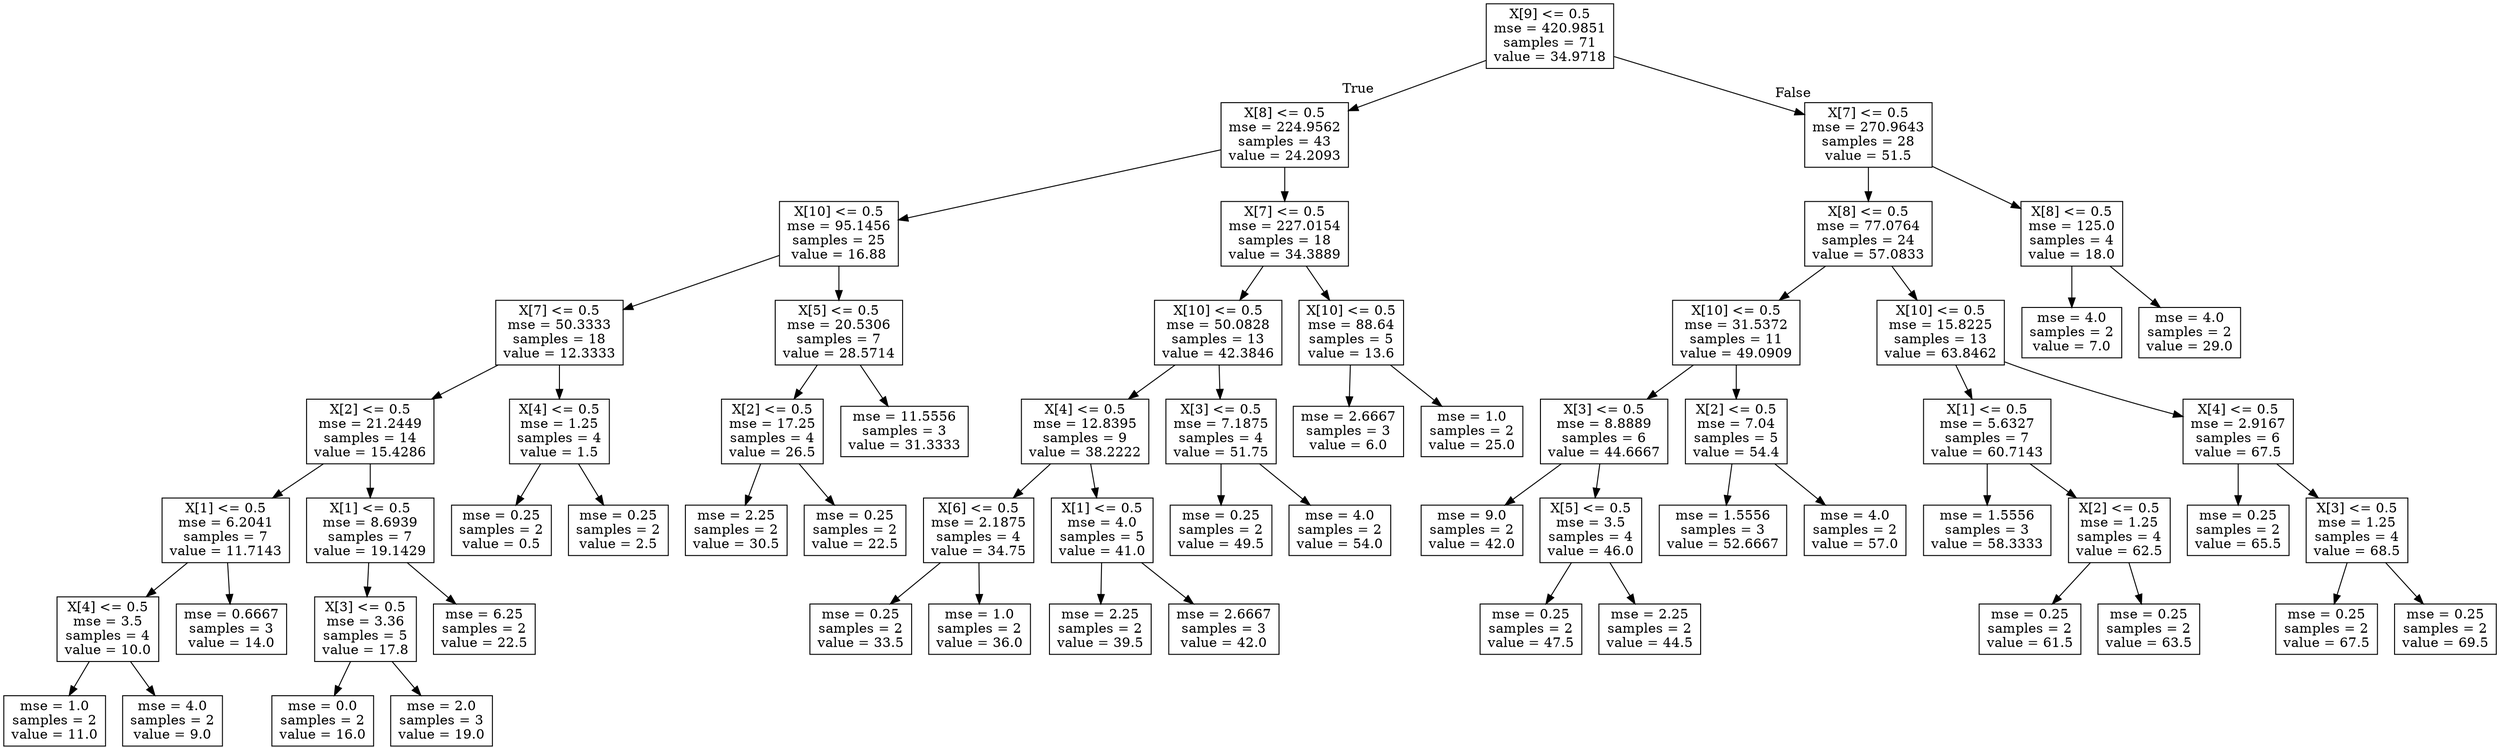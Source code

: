 digraph Tree {
node [shape=box] ;
0 [label="X[9] <= 0.5\nmse = 420.9851\nsamples = 71\nvalue = 34.9718"] ;
1 [label="X[8] <= 0.5\nmse = 224.9562\nsamples = 43\nvalue = 24.2093"] ;
0 -> 1 [labeldistance=2.5, labelangle=45, headlabel="True"] ;
2 [label="X[10] <= 0.5\nmse = 95.1456\nsamples = 25\nvalue = 16.88"] ;
1 -> 2 ;
3 [label="X[7] <= 0.5\nmse = 50.3333\nsamples = 18\nvalue = 12.3333"] ;
2 -> 3 ;
4 [label="X[2] <= 0.5\nmse = 21.2449\nsamples = 14\nvalue = 15.4286"] ;
3 -> 4 ;
5 [label="X[1] <= 0.5\nmse = 6.2041\nsamples = 7\nvalue = 11.7143"] ;
4 -> 5 ;
6 [label="X[4] <= 0.5\nmse = 3.5\nsamples = 4\nvalue = 10.0"] ;
5 -> 6 ;
7 [label="mse = 1.0\nsamples = 2\nvalue = 11.0"] ;
6 -> 7 ;
8 [label="mse = 4.0\nsamples = 2\nvalue = 9.0"] ;
6 -> 8 ;
9 [label="mse = 0.6667\nsamples = 3\nvalue = 14.0"] ;
5 -> 9 ;
10 [label="X[1] <= 0.5\nmse = 8.6939\nsamples = 7\nvalue = 19.1429"] ;
4 -> 10 ;
11 [label="X[3] <= 0.5\nmse = 3.36\nsamples = 5\nvalue = 17.8"] ;
10 -> 11 ;
12 [label="mse = 0.0\nsamples = 2\nvalue = 16.0"] ;
11 -> 12 ;
13 [label="mse = 2.0\nsamples = 3\nvalue = 19.0"] ;
11 -> 13 ;
14 [label="mse = 6.25\nsamples = 2\nvalue = 22.5"] ;
10 -> 14 ;
15 [label="X[4] <= 0.5\nmse = 1.25\nsamples = 4\nvalue = 1.5"] ;
3 -> 15 ;
16 [label="mse = 0.25\nsamples = 2\nvalue = 0.5"] ;
15 -> 16 ;
17 [label="mse = 0.25\nsamples = 2\nvalue = 2.5"] ;
15 -> 17 ;
18 [label="X[5] <= 0.5\nmse = 20.5306\nsamples = 7\nvalue = 28.5714"] ;
2 -> 18 ;
19 [label="X[2] <= 0.5\nmse = 17.25\nsamples = 4\nvalue = 26.5"] ;
18 -> 19 ;
20 [label="mse = 2.25\nsamples = 2\nvalue = 30.5"] ;
19 -> 20 ;
21 [label="mse = 0.25\nsamples = 2\nvalue = 22.5"] ;
19 -> 21 ;
22 [label="mse = 11.5556\nsamples = 3\nvalue = 31.3333"] ;
18 -> 22 ;
23 [label="X[7] <= 0.5\nmse = 227.0154\nsamples = 18\nvalue = 34.3889"] ;
1 -> 23 ;
24 [label="X[10] <= 0.5\nmse = 50.0828\nsamples = 13\nvalue = 42.3846"] ;
23 -> 24 ;
25 [label="X[4] <= 0.5\nmse = 12.8395\nsamples = 9\nvalue = 38.2222"] ;
24 -> 25 ;
26 [label="X[6] <= 0.5\nmse = 2.1875\nsamples = 4\nvalue = 34.75"] ;
25 -> 26 ;
27 [label="mse = 0.25\nsamples = 2\nvalue = 33.5"] ;
26 -> 27 ;
28 [label="mse = 1.0\nsamples = 2\nvalue = 36.0"] ;
26 -> 28 ;
29 [label="X[1] <= 0.5\nmse = 4.0\nsamples = 5\nvalue = 41.0"] ;
25 -> 29 ;
30 [label="mse = 2.25\nsamples = 2\nvalue = 39.5"] ;
29 -> 30 ;
31 [label="mse = 2.6667\nsamples = 3\nvalue = 42.0"] ;
29 -> 31 ;
32 [label="X[3] <= 0.5\nmse = 7.1875\nsamples = 4\nvalue = 51.75"] ;
24 -> 32 ;
33 [label="mse = 0.25\nsamples = 2\nvalue = 49.5"] ;
32 -> 33 ;
34 [label="mse = 4.0\nsamples = 2\nvalue = 54.0"] ;
32 -> 34 ;
35 [label="X[10] <= 0.5\nmse = 88.64\nsamples = 5\nvalue = 13.6"] ;
23 -> 35 ;
36 [label="mse = 2.6667\nsamples = 3\nvalue = 6.0"] ;
35 -> 36 ;
37 [label="mse = 1.0\nsamples = 2\nvalue = 25.0"] ;
35 -> 37 ;
38 [label="X[7] <= 0.5\nmse = 270.9643\nsamples = 28\nvalue = 51.5"] ;
0 -> 38 [labeldistance=2.5, labelangle=-45, headlabel="False"] ;
39 [label="X[8] <= 0.5\nmse = 77.0764\nsamples = 24\nvalue = 57.0833"] ;
38 -> 39 ;
40 [label="X[10] <= 0.5\nmse = 31.5372\nsamples = 11\nvalue = 49.0909"] ;
39 -> 40 ;
41 [label="X[3] <= 0.5\nmse = 8.8889\nsamples = 6\nvalue = 44.6667"] ;
40 -> 41 ;
42 [label="mse = 9.0\nsamples = 2\nvalue = 42.0"] ;
41 -> 42 ;
43 [label="X[5] <= 0.5\nmse = 3.5\nsamples = 4\nvalue = 46.0"] ;
41 -> 43 ;
44 [label="mse = 0.25\nsamples = 2\nvalue = 47.5"] ;
43 -> 44 ;
45 [label="mse = 2.25\nsamples = 2\nvalue = 44.5"] ;
43 -> 45 ;
46 [label="X[2] <= 0.5\nmse = 7.04\nsamples = 5\nvalue = 54.4"] ;
40 -> 46 ;
47 [label="mse = 1.5556\nsamples = 3\nvalue = 52.6667"] ;
46 -> 47 ;
48 [label="mse = 4.0\nsamples = 2\nvalue = 57.0"] ;
46 -> 48 ;
49 [label="X[10] <= 0.5\nmse = 15.8225\nsamples = 13\nvalue = 63.8462"] ;
39 -> 49 ;
50 [label="X[1] <= 0.5\nmse = 5.6327\nsamples = 7\nvalue = 60.7143"] ;
49 -> 50 ;
51 [label="mse = 1.5556\nsamples = 3\nvalue = 58.3333"] ;
50 -> 51 ;
52 [label="X[2] <= 0.5\nmse = 1.25\nsamples = 4\nvalue = 62.5"] ;
50 -> 52 ;
53 [label="mse = 0.25\nsamples = 2\nvalue = 61.5"] ;
52 -> 53 ;
54 [label="mse = 0.25\nsamples = 2\nvalue = 63.5"] ;
52 -> 54 ;
55 [label="X[4] <= 0.5\nmse = 2.9167\nsamples = 6\nvalue = 67.5"] ;
49 -> 55 ;
56 [label="mse = 0.25\nsamples = 2\nvalue = 65.5"] ;
55 -> 56 ;
57 [label="X[3] <= 0.5\nmse = 1.25\nsamples = 4\nvalue = 68.5"] ;
55 -> 57 ;
58 [label="mse = 0.25\nsamples = 2\nvalue = 67.5"] ;
57 -> 58 ;
59 [label="mse = 0.25\nsamples = 2\nvalue = 69.5"] ;
57 -> 59 ;
60 [label="X[8] <= 0.5\nmse = 125.0\nsamples = 4\nvalue = 18.0"] ;
38 -> 60 ;
61 [label="mse = 4.0\nsamples = 2\nvalue = 7.0"] ;
60 -> 61 ;
62 [label="mse = 4.0\nsamples = 2\nvalue = 29.0"] ;
60 -> 62 ;
}